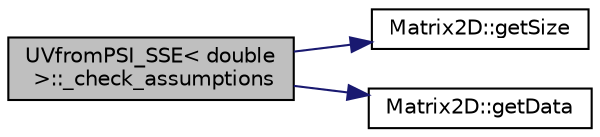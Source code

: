 digraph "UVfromPSI_SSE&lt; double &gt;::_check_assumptions"
{
  edge [fontname="Helvetica",fontsize="10",labelfontname="Helvetica",labelfontsize="10"];
  node [fontname="Helvetica",fontsize="10",shape=record];
  rankdir="LR";
  Node1 [label="UVfromPSI_SSE\< double\l \>::_check_assumptions",height=0.2,width=0.4,color="black", fillcolor="grey75", style="filled", fontcolor="black"];
  Node1 -> Node2 [color="midnightblue",fontsize="10",style="solid"];
  Node2 [label="Matrix2D::getSize",height=0.2,width=0.4,color="black", fillcolor="white", style="filled",URL="$class_matrix2_d.html#aec1488d6824828fad81ab3532aad7b52"];
  Node1 -> Node3 [color="midnightblue",fontsize="10",style="solid"];
  Node3 [label="Matrix2D::getData",height=0.2,width=0.4,color="black", fillcolor="white", style="filled",URL="$class_matrix2_d.html#abf6d0d7ed643ba6d21ec4f6a26b260ad"];
}
